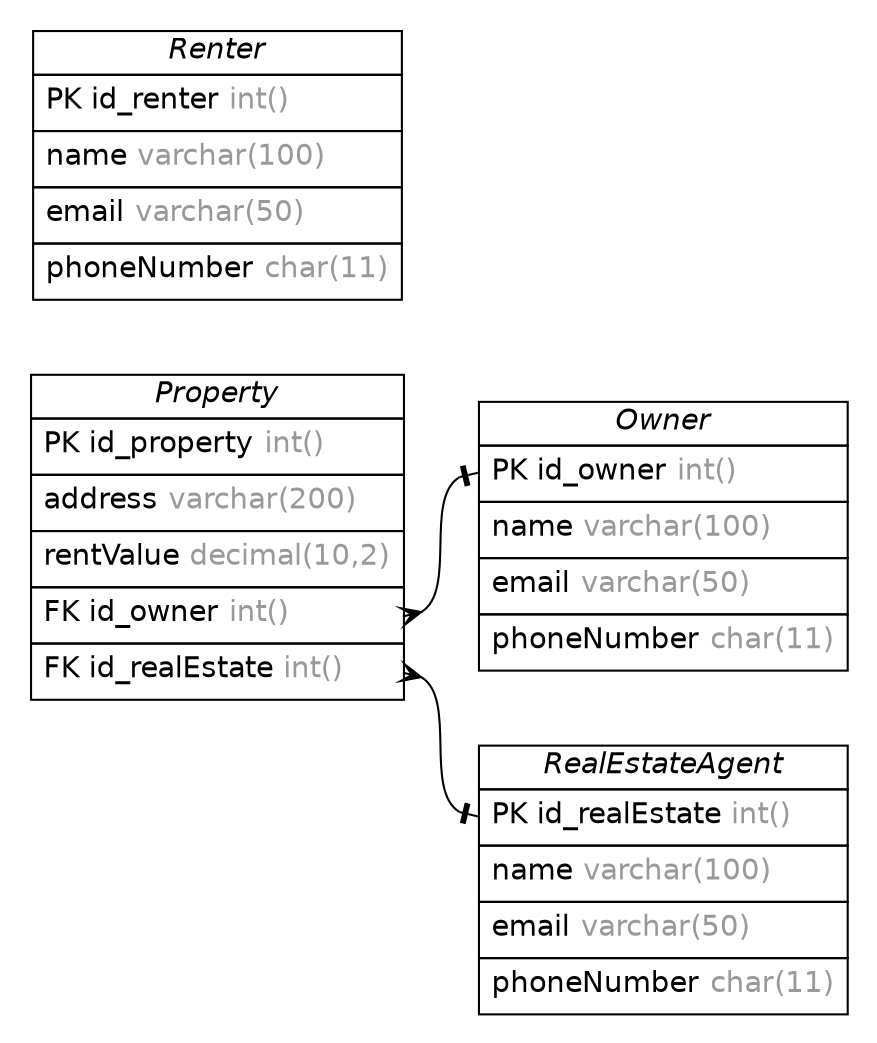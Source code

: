 /* created with ERDot < https://github.com/ehne/ERDot > */
digraph G {
    graph [
        nodesep=0.5;
        rankdir="LR";
        concentrate=true;
        splines="spline";
        fontname="Helvetica";
        pad="0.2,0.2",
        label="",
        
    ];
    
    node [shape=plain, fontname="Helvetica"];
    edge [
        dir=both,
        fontsize=12,
        arrowsize=0.9,
        penwidth=1.0,
        labelangle=32,
        labeldistance=1.8,
        fontname="Helvetica"
    ];
    
    "RealEstateAgent" [ label=<
        <table border="0" cellborder="1" cellspacing="0" >
        <tr><td><i>RealEstateAgent</i></td></tr>
        <tr><td port="id_realEstate" align="left" cellpadding="5">PK id_realEstate <font color="grey60">int()</font></td></tr>
        <tr><td port="name" align="left" cellpadding="5">name <font color="grey60">varchar(100)</font></td></tr>
        <tr><td port="email" align="left" cellpadding="5">email <font color="grey60">varchar(50)</font></td></tr>
        <tr><td port="phoneNumber" align="left" cellpadding="5">phoneNumber <font color="grey60">char(11)</font></td></tr>
    </table>>];
    "Renter" [ label=<
        <table border="0" cellborder="1" cellspacing="0" >
        <tr><td><i>Renter</i></td></tr>
        <tr><td port="id_renter" align="left" cellpadding="5">PK id_renter <font color="grey60">int()</font></td></tr>
        <tr><td port="name" align="left" cellpadding="5">name <font color="grey60">varchar(100)</font></td></tr>
        <tr><td port="email" align="left" cellpadding="5">email <font color="grey60">varchar(50)</font></td></tr>
        <tr><td port="phoneNumber" align="left" cellpadding="5">phoneNumber <font color="grey60">char(11)</font></td></tr>
    </table>>];
    "Owner" [ label=<
        <table border="0" cellborder="1" cellspacing="0" >
        <tr><td><i>Owner</i></td></tr>
        <tr><td port="id_owner" align="left" cellpadding="5">PK id_owner <font color="grey60">int()</font></td></tr>
        <tr><td port="name" align="left" cellpadding="5">name <font color="grey60">varchar(100)</font></td></tr>
        <tr><td port="email" align="left" cellpadding="5">email <font color="grey60">varchar(50)</font></td></tr>
        <tr><td port="phoneNumber" align="left" cellpadding="5">phoneNumber <font color="grey60">char(11)</font></td></tr>
    </table>>];
    "Property" [ label=<
        <table border="0" cellborder="1" cellspacing="0" >
        <tr><td><i>Property</i></td></tr>
        <tr><td port="id_property" align="left" cellpadding="5">PK id_property <font color="grey60">int()</font></td></tr>
        <tr><td port="address" align="left" cellpadding="5">address <font color="grey60">varchar(200)</font></td></tr>
        <tr><td port="rentValue" align="left" cellpadding="5">rentValue <font color="grey60">decimal(10,2)</font></td></tr>
        <tr><td port="id_owner" align="left" cellpadding="5">FK id_owner <font color="grey60">int()</font></td></tr>
        <tr><td port="id_realEstate" align="left" cellpadding="5">FK id_realEstate <font color="grey60">int()</font></td></tr>
    </table>>];

    
    "Property":"id_realEstate"->"RealEstateAgent":"id_realEstate" [
        arrowhead=noneotee,

        arrowtail=ocrow,
    ];

    
    "Property":"id_owner"->"Owner":"id_owner" [
        arrowhead=noneotee,

        arrowtail=ocrow,
    ];



    

}
